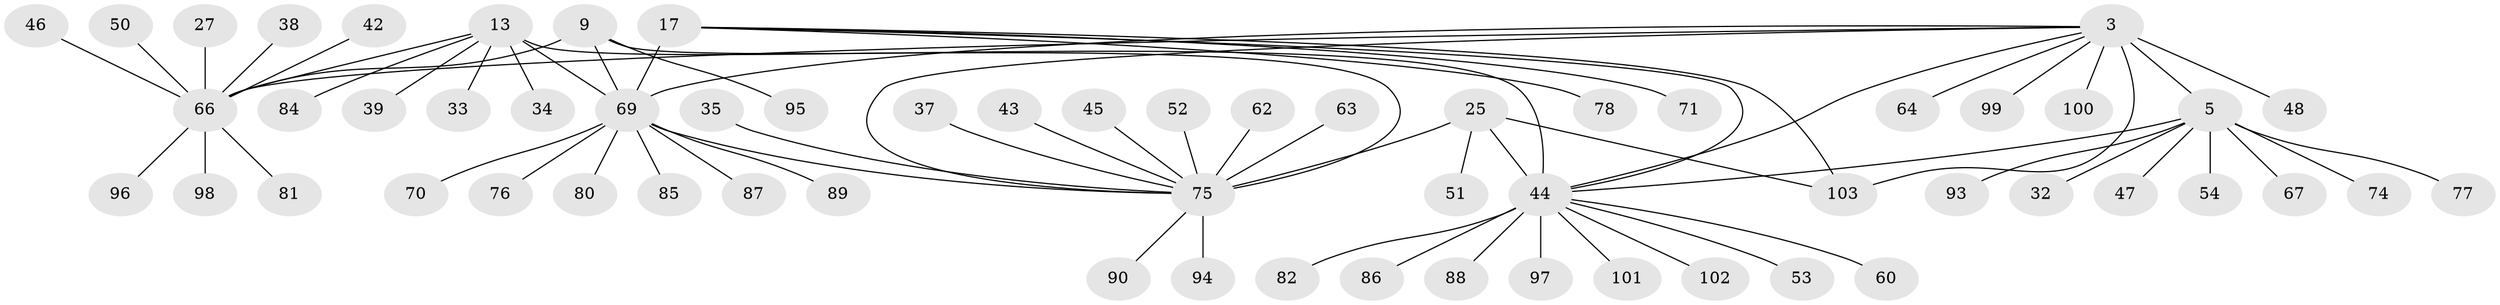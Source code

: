 // original degree distribution, {7: 0.05825242718446602, 9: 0.038834951456310676, 6: 0.05825242718446602, 10: 0.038834951456310676, 5: 0.019417475728155338, 8: 0.02912621359223301, 2: 0.1553398058252427, 1: 0.5728155339805825, 3: 0.02912621359223301}
// Generated by graph-tools (version 1.1) at 2025/57/03/04/25 21:57:55]
// undirected, 61 vertices, 70 edges
graph export_dot {
graph [start="1"]
  node [color=gray90,style=filled];
  3 [super="+2"];
  5 [super="+4"];
  9 [super="+6"];
  13 [super="+11"];
  17 [super="+16"];
  25 [super="+21"];
  27;
  32 [super="+31"];
  33;
  34;
  35;
  37;
  38;
  39;
  42;
  43;
  44 [super="+12+15+26+28+30"];
  45;
  46;
  47;
  48;
  50;
  51;
  52;
  53;
  54;
  60;
  62;
  63;
  64;
  66 [super="+7+10"];
  67;
  69 [super="+20+41+55+57+59"];
  70 [super="+49"];
  71;
  74;
  75 [super="+24"];
  76;
  77;
  78;
  80;
  81 [super="+56+58"];
  82;
  84;
  85;
  86;
  87;
  88;
  89 [super="+83"];
  90;
  93;
  94;
  95 [super="+65"];
  96;
  97 [super="+73+92"];
  98 [super="+79"];
  99 [super="+72"];
  100;
  101 [super="+61"];
  102;
  103 [super="+91"];
  3 -- 5 [weight=6];
  3 -- 48;
  3 -- 75 [weight=2];
  3 -- 64;
  3 -- 100;
  3 -- 103;
  3 -- 99;
  3 -- 44;
  3 -- 66;
  3 -- 69;
  5 -- 54;
  5 -- 67;
  5 -- 74;
  5 -- 77;
  5 -- 47;
  5 -- 93;
  5 -- 32;
  5 -- 44;
  9 -- 95;
  9 -- 75;
  9 -- 66 [weight=6];
  9 -- 69;
  13 -- 33;
  13 -- 34;
  13 -- 84;
  13 -- 39;
  13 -- 44 [weight=6];
  13 -- 66;
  13 -- 69;
  17 -- 71;
  17 -- 103;
  17 -- 78;
  17 -- 44 [weight=2];
  17 -- 69 [weight=6];
  25 -- 51;
  25 -- 103;
  25 -- 75 [weight=6];
  25 -- 44;
  27 -- 66;
  35 -- 75;
  37 -- 75;
  38 -- 66;
  42 -- 66;
  43 -- 75;
  44 -- 82;
  44 -- 53;
  44 -- 60;
  44 -- 101;
  44 -- 97;
  44 -- 102;
  44 -- 86;
  44 -- 88;
  45 -- 75;
  46 -- 66;
  50 -- 66;
  52 -- 75;
  62 -- 75;
  63 -- 75;
  66 -- 98;
  66 -- 96;
  66 -- 81;
  69 -- 70;
  69 -- 75;
  69 -- 76;
  69 -- 80;
  69 -- 85;
  69 -- 87;
  69 -- 89;
  75 -- 90;
  75 -- 94;
}

